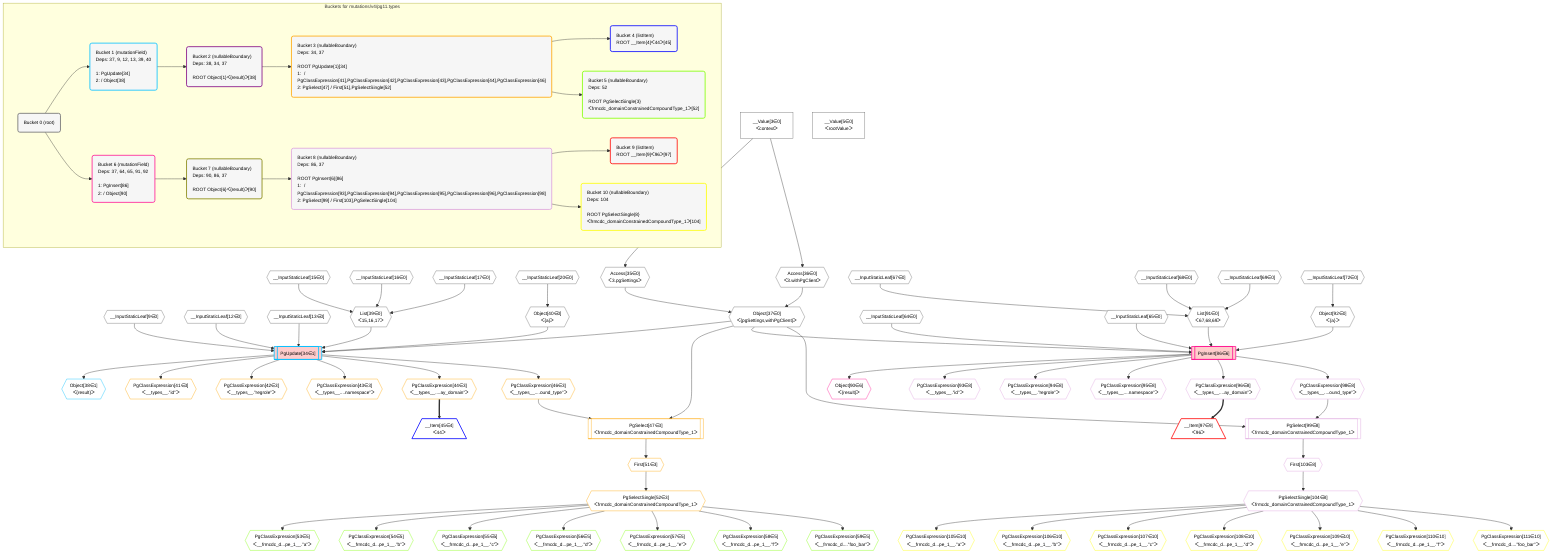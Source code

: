 %%{init: {'themeVariables': { 'fontSize': '12px'}}}%%
graph TD
    classDef path fill:#eee,stroke:#000,color:#000
    classDef plan fill:#fff,stroke-width:1px,color:#000
    classDef itemplan fill:#fff,stroke-width:2px,color:#000
    classDef unbatchedplan fill:#dff,stroke-width:1px,color:#000
    classDef sideeffectplan fill:#fcc,stroke-width:2px,color:#000
    classDef bucket fill:#f6f6f6,color:#000,stroke-width:2px,text-align:left


    %% define steps
    __Value3["__Value[3∈0]<br />ᐸcontextᐳ"]:::plan
    __Value5["__Value[5∈0]<br />ᐸrootValueᐳ"]:::plan
    __InputStaticLeaf9{{"__InputStaticLeaf[9∈0]"}}:::plan
    __InputStaticLeaf12{{"__InputStaticLeaf[12∈0]"}}:::plan
    __InputStaticLeaf13{{"__InputStaticLeaf[13∈0]"}}:::plan
    __InputStaticLeaf15{{"__InputStaticLeaf[15∈0]"}}:::plan
    __InputStaticLeaf16{{"__InputStaticLeaf[16∈0]"}}:::plan
    __InputStaticLeaf17{{"__InputStaticLeaf[17∈0]"}}:::plan
    __InputStaticLeaf20{{"__InputStaticLeaf[20∈0]"}}:::plan
    Access35{{"Access[35∈0]<br />ᐸ3.pgSettingsᐳ"}}:::plan
    Access36{{"Access[36∈0]<br />ᐸ3.withPgClientᐳ"}}:::plan
    Object37{{"Object[37∈0]<br />ᐸ{pgSettings,withPgClient}ᐳ"}}:::plan
    List39{{"List[39∈0]<br />ᐸ15,16,17ᐳ"}}:::plan
    Object40{{"Object[40∈0]<br />ᐸ{a}ᐳ"}}:::plan
    PgUpdate34[["PgUpdate[34∈1]"]]:::sideeffectplan
    Object38{{"Object[38∈1]<br />ᐸ{result}ᐳ"}}:::plan
    PgClassExpression41{{"PgClassExpression[41∈3]<br />ᐸ__types__.”id”ᐳ"}}:::plan
    PgClassExpression42{{"PgClassExpression[42∈3]<br />ᐸ__types__.”regrole”ᐳ"}}:::plan
    PgClassExpression43{{"PgClassExpression[43∈3]<br />ᐸ__types__....namespace”ᐳ"}}:::plan
    PgClassExpression44{{"PgClassExpression[44∈3]<br />ᐸ__types__....ay_domain”ᐳ"}}:::plan
    __Item45[/"__Item[45∈4]<br />ᐸ44ᐳ"\]:::itemplan
    PgClassExpression46{{"PgClassExpression[46∈3]<br />ᐸ__types__....ound_type”ᐳ"}}:::plan
    PgSelect47[["PgSelect[47∈3]<br />ᐸfrmcdc_domainConstrainedCompoundType_1ᐳ"]]:::plan
    First51{{"First[51∈3]"}}:::plan
    PgSelectSingle52{{"PgSelectSingle[52∈3]<br />ᐸfrmcdc_domainConstrainedCompoundType_1ᐳ"}}:::plan
    PgClassExpression53{{"PgClassExpression[53∈5]<br />ᐸ__frmcdc_d...pe_1__.”a”ᐳ"}}:::plan
    PgClassExpression54{{"PgClassExpression[54∈5]<br />ᐸ__frmcdc_d...pe_1__.”b”ᐳ"}}:::plan
    PgClassExpression55{{"PgClassExpression[55∈5]<br />ᐸ__frmcdc_d...pe_1__.”c”ᐳ"}}:::plan
    PgClassExpression56{{"PgClassExpression[56∈5]<br />ᐸ__frmcdc_d...pe_1__.”d”ᐳ"}}:::plan
    PgClassExpression57{{"PgClassExpression[57∈5]<br />ᐸ__frmcdc_d...pe_1__.”e”ᐳ"}}:::plan
    PgClassExpression58{{"PgClassExpression[58∈5]<br />ᐸ__frmcdc_d...pe_1__.”f”ᐳ"}}:::plan
    PgClassExpression59{{"PgClassExpression[59∈5]<br />ᐸ__frmcdc_d....”foo_bar”ᐳ"}}:::plan
    __InputStaticLeaf64{{"__InputStaticLeaf[64∈0]"}}:::plan
    __InputStaticLeaf65{{"__InputStaticLeaf[65∈0]"}}:::plan
    __InputStaticLeaf67{{"__InputStaticLeaf[67∈0]"}}:::plan
    __InputStaticLeaf68{{"__InputStaticLeaf[68∈0]"}}:::plan
    __InputStaticLeaf69{{"__InputStaticLeaf[69∈0]"}}:::plan
    __InputStaticLeaf72{{"__InputStaticLeaf[72∈0]"}}:::plan
    List91{{"List[91∈0]<br />ᐸ67,68,69ᐳ"}}:::plan
    Object92{{"Object[92∈0]<br />ᐸ{a}ᐳ"}}:::plan
    PgInsert86[["PgInsert[86∈6]"]]:::sideeffectplan
    Object90{{"Object[90∈6]<br />ᐸ{result}ᐳ"}}:::plan
    PgClassExpression93{{"PgClassExpression[93∈8]<br />ᐸ__types__.”id”ᐳ"}}:::plan
    PgClassExpression94{{"PgClassExpression[94∈8]<br />ᐸ__types__.”regrole”ᐳ"}}:::plan
    PgClassExpression95{{"PgClassExpression[95∈8]<br />ᐸ__types__....namespace”ᐳ"}}:::plan
    PgClassExpression96{{"PgClassExpression[96∈8]<br />ᐸ__types__....ay_domain”ᐳ"}}:::plan
    __Item97[/"__Item[97∈9]<br />ᐸ96ᐳ"\]:::itemplan
    PgClassExpression98{{"PgClassExpression[98∈8]<br />ᐸ__types__....ound_type”ᐳ"}}:::plan
    PgSelect99[["PgSelect[99∈8]<br />ᐸfrmcdc_domainConstrainedCompoundType_1ᐳ"]]:::plan
    First103{{"First[103∈8]"}}:::plan
    PgSelectSingle104{{"PgSelectSingle[104∈8]<br />ᐸfrmcdc_domainConstrainedCompoundType_1ᐳ"}}:::plan
    PgClassExpression105{{"PgClassExpression[105∈10]<br />ᐸ__frmcdc_d...pe_1__.”a”ᐳ"}}:::plan
    PgClassExpression106{{"PgClassExpression[106∈10]<br />ᐸ__frmcdc_d...pe_1__.”b”ᐳ"}}:::plan
    PgClassExpression107{{"PgClassExpression[107∈10]<br />ᐸ__frmcdc_d...pe_1__.”c”ᐳ"}}:::plan
    PgClassExpression108{{"PgClassExpression[108∈10]<br />ᐸ__frmcdc_d...pe_1__.”d”ᐳ"}}:::plan
    PgClassExpression109{{"PgClassExpression[109∈10]<br />ᐸ__frmcdc_d...pe_1__.”e”ᐳ"}}:::plan
    PgClassExpression110{{"PgClassExpression[110∈10]<br />ᐸ__frmcdc_d...pe_1__.”f”ᐳ"}}:::plan
    PgClassExpression111{{"PgClassExpression[111∈10]<br />ᐸ__frmcdc_d....”foo_bar”ᐳ"}}:::plan

    %% plan dependencies
    __Value3 --> Access35
    __Value3 --> Access36
    Access35 & Access36 --> Object37
    __InputStaticLeaf15 & __InputStaticLeaf16 & __InputStaticLeaf17 --> List39
    __InputStaticLeaf20 --> Object40
    Object37 & __InputStaticLeaf9 & __InputStaticLeaf12 & __InputStaticLeaf13 & List39 & Object40 --> PgUpdate34
    PgUpdate34 --> Object38
    PgUpdate34 --> PgClassExpression41
    PgUpdate34 --> PgClassExpression42
    PgUpdate34 --> PgClassExpression43
    PgUpdate34 --> PgClassExpression44
    PgClassExpression44 ==> __Item45
    PgUpdate34 --> PgClassExpression46
    Object37 & PgClassExpression46 --> PgSelect47
    PgSelect47 --> First51
    First51 --> PgSelectSingle52
    PgSelectSingle52 --> PgClassExpression53
    PgSelectSingle52 --> PgClassExpression54
    PgSelectSingle52 --> PgClassExpression55
    PgSelectSingle52 --> PgClassExpression56
    PgSelectSingle52 --> PgClassExpression57
    PgSelectSingle52 --> PgClassExpression58
    PgSelectSingle52 --> PgClassExpression59
    __InputStaticLeaf67 & __InputStaticLeaf68 & __InputStaticLeaf69 --> List91
    __InputStaticLeaf72 --> Object92
    Object37 & __InputStaticLeaf64 & __InputStaticLeaf65 & List91 & Object92 --> PgInsert86
    PgInsert86 --> Object90
    PgInsert86 --> PgClassExpression93
    PgInsert86 --> PgClassExpression94
    PgInsert86 --> PgClassExpression95
    PgInsert86 --> PgClassExpression96
    PgClassExpression96 ==> __Item97
    PgInsert86 --> PgClassExpression98
    Object37 & PgClassExpression98 --> PgSelect99
    PgSelect99 --> First103
    First103 --> PgSelectSingle104
    PgSelectSingle104 --> PgClassExpression105
    PgSelectSingle104 --> PgClassExpression106
    PgSelectSingle104 --> PgClassExpression107
    PgSelectSingle104 --> PgClassExpression108
    PgSelectSingle104 --> PgClassExpression109
    PgSelectSingle104 --> PgClassExpression110
    PgSelectSingle104 --> PgClassExpression111

    subgraph "Buckets for mutations/v4/pg11.types"
    Bucket0("Bucket 0 (root)"):::bucket
    classDef bucket0 stroke:#696969
    class Bucket0,__Value3,__Value5,__InputStaticLeaf9,__InputStaticLeaf12,__InputStaticLeaf13,__InputStaticLeaf15,__InputStaticLeaf16,__InputStaticLeaf17,__InputStaticLeaf20,Access35,Access36,Object37,List39,Object40,__InputStaticLeaf64,__InputStaticLeaf65,__InputStaticLeaf67,__InputStaticLeaf68,__InputStaticLeaf69,__InputStaticLeaf72,List91,Object92 bucket0
    Bucket1("Bucket 1 (mutationField)<br />Deps: 37, 9, 12, 13, 39, 40<br /><br />1: PgUpdate[34]<br />2:  / Object[38]"):::bucket
    classDef bucket1 stroke:#00bfff
    class Bucket1,PgUpdate34,Object38 bucket1
    Bucket2("Bucket 2 (nullableBoundary)<br />Deps: 38, 34, 37<br /><br />ROOT Object{1}ᐸ{result}ᐳ[38]"):::bucket
    classDef bucket2 stroke:#7f007f
    class Bucket2 bucket2
    Bucket3("Bucket 3 (nullableBoundary)<br />Deps: 34, 37<br /><br />ROOT PgUpdate{1}[34]<br />1:  / PgClassExpression[41],PgClassExpression[42],PgClassExpression[43],PgClassExpression[44],PgClassExpression[46]<br />2: PgSelect[47] / First[51],PgSelectSingle[52]"):::bucket
    classDef bucket3 stroke:#ffa500
    class Bucket3,PgClassExpression41,PgClassExpression42,PgClassExpression43,PgClassExpression44,PgClassExpression46,PgSelect47,First51,PgSelectSingle52 bucket3
    Bucket4("Bucket 4 (listItem)<br />ROOT __Item{4}ᐸ44ᐳ[45]"):::bucket
    classDef bucket4 stroke:#0000ff
    class Bucket4,__Item45 bucket4
    Bucket5("Bucket 5 (nullableBoundary)<br />Deps: 52<br /><br />ROOT PgSelectSingle{3}ᐸfrmcdc_domainConstrainedCompoundType_1ᐳ[52]"):::bucket
    classDef bucket5 stroke:#7fff00
    class Bucket5,PgClassExpression53,PgClassExpression54,PgClassExpression55,PgClassExpression56,PgClassExpression57,PgClassExpression58,PgClassExpression59 bucket5
    Bucket6("Bucket 6 (mutationField)<br />Deps: 37, 64, 65, 91, 92<br /><br />1: PgInsert[86]<br />2:  / Object[90]"):::bucket
    classDef bucket6 stroke:#ff1493
    class Bucket6,PgInsert86,Object90 bucket6
    Bucket7("Bucket 7 (nullableBoundary)<br />Deps: 90, 86, 37<br /><br />ROOT Object{6}ᐸ{result}ᐳ[90]"):::bucket
    classDef bucket7 stroke:#808000
    class Bucket7 bucket7
    Bucket8("Bucket 8 (nullableBoundary)<br />Deps: 86, 37<br /><br />ROOT PgInsert{6}[86]<br />1:  / PgClassExpression[93],PgClassExpression[94],PgClassExpression[95],PgClassExpression[96],PgClassExpression[98]<br />2: PgSelect[99] / First[103],PgSelectSingle[104]"):::bucket
    classDef bucket8 stroke:#dda0dd
    class Bucket8,PgClassExpression93,PgClassExpression94,PgClassExpression95,PgClassExpression96,PgClassExpression98,PgSelect99,First103,PgSelectSingle104 bucket8
    Bucket9("Bucket 9 (listItem)<br />ROOT __Item{9}ᐸ96ᐳ[97]"):::bucket
    classDef bucket9 stroke:#ff0000
    class Bucket9,__Item97 bucket9
    Bucket10("Bucket 10 (nullableBoundary)<br />Deps: 104<br /><br />ROOT PgSelectSingle{8}ᐸfrmcdc_domainConstrainedCompoundType_1ᐳ[104]"):::bucket
    classDef bucket10 stroke:#ffff00
    class Bucket10,PgClassExpression105,PgClassExpression106,PgClassExpression107,PgClassExpression108,PgClassExpression109,PgClassExpression110,PgClassExpression111 bucket10
    Bucket0 --> Bucket1 & Bucket6
    Bucket1 --> Bucket2
    Bucket2 --> Bucket3
    Bucket3 --> Bucket4 & Bucket5
    Bucket6 --> Bucket7
    Bucket7 --> Bucket8
    Bucket8 --> Bucket9 & Bucket10
    end